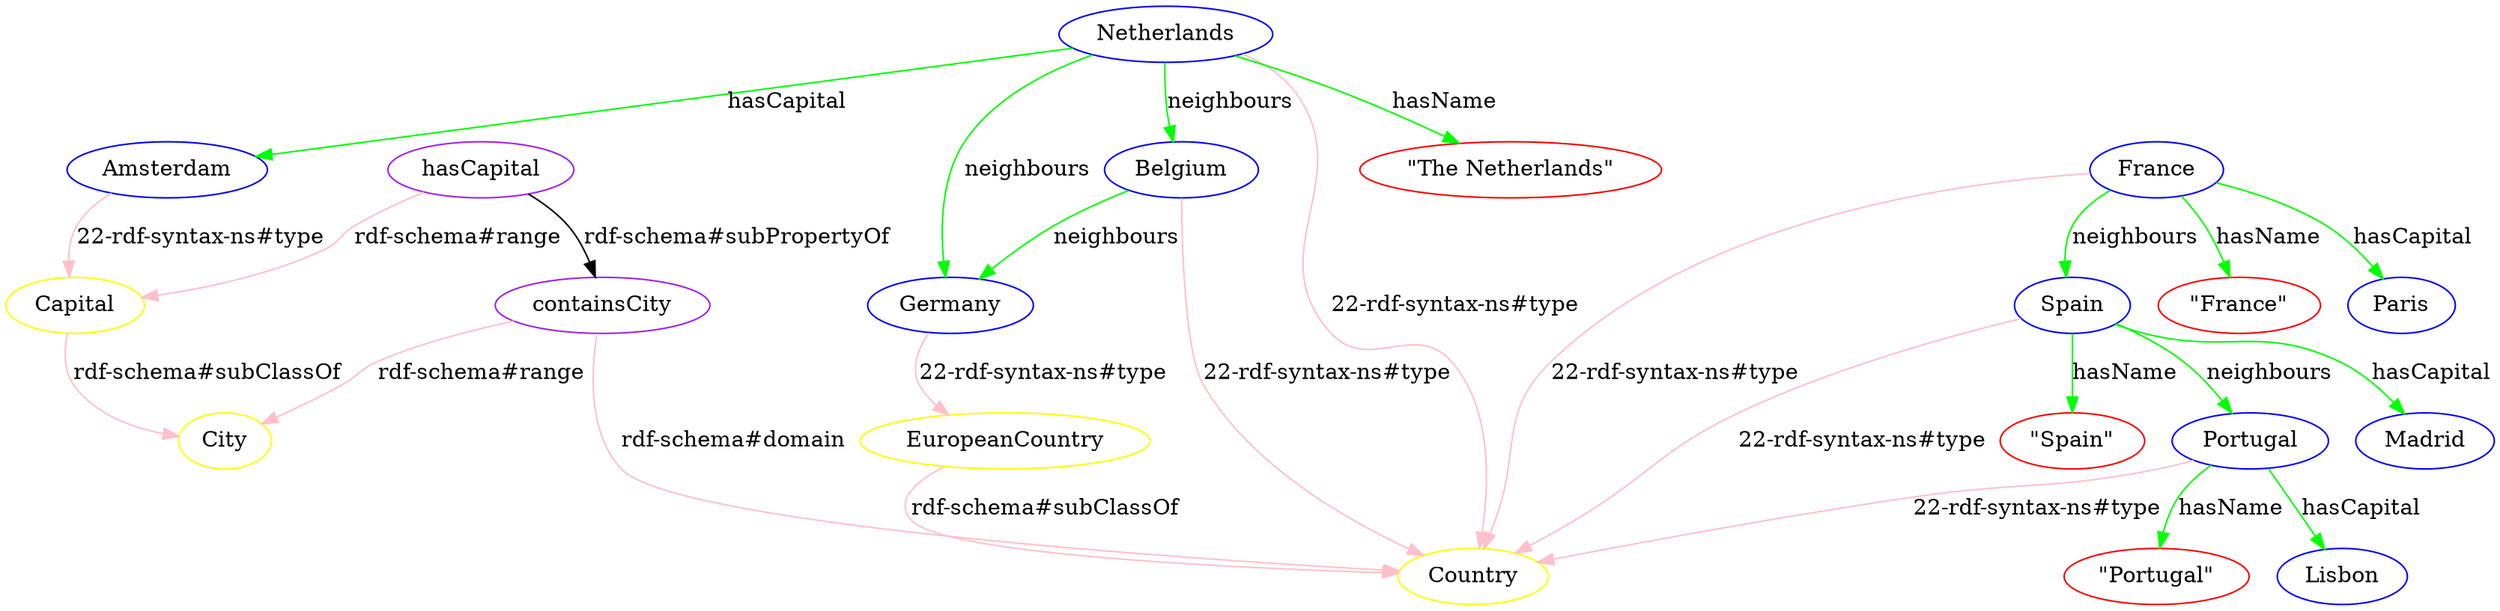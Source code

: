 strict digraph {
	graph [dpi=52]
	containsCity
	City
	containsCity -> City [label="rdf-schema#range"]
	France
	Paris
	France -> Paris [label=hasCapital]
	hasCapital
	containsCity
	hasCapital -> containsCity [label="rdf-schema#subPropertyOf"]
	hasCapital
	Capital
	hasCapital -> Capital [label="rdf-schema#range"]
	Portugal
	Lisbon
	Portugal -> Lisbon [label=hasCapital]
	Spain
	Portugal
	Spain -> Portugal [label=neighbours]
	Belgium
	Country
	Belgium -> Country [label="22-rdf-syntax-ns#type"]
	Spain
	"\"Spain\""
	Spain -> "\"Spain\"" [label=hasName]
	Portugal
	"\"Portugal\""
	Portugal -> "\"Portugal\"" [label=hasName]
	EuropeanCountry
	Country
	EuropeanCountry -> Country [label="rdf-schema#subClassOf"]
	Germany
	EuropeanCountry
	Germany -> EuropeanCountry [label="22-rdf-syntax-ns#type"]
	Netherlands
	Amsterdam
	Netherlands -> Amsterdam [label=hasCapital]
	France
	Spain
	France -> Spain [label=neighbours]
	Netherlands
	"\"The Netherlands\""
	Netherlands -> "\"The Netherlands\"" [label=hasName]
	Netherlands
	Germany
	Netherlands -> Germany [label=neighbours]
	Netherlands
	Belgium
	Netherlands -> Belgium [label=neighbours]
	France
	Country
	France -> Country [label="22-rdf-syntax-ns#type"]
	Capital
	City
	Capital -> City [label="rdf-schema#subClassOf"]
	Spain
	Country
	Spain -> Country [label="22-rdf-syntax-ns#type"]
	Spain
	Madrid
	Spain -> Madrid [label=hasCapital]
	Amsterdam
	Capital
	Amsterdam -> Capital [label="22-rdf-syntax-ns#type"]
	Netherlands
	Country
	Netherlands -> Country [label="22-rdf-syntax-ns#type"]
	Belgium
	Germany
	Belgium -> Germany [label=neighbours]
	containsCity
	Country
	containsCity -> Country [label="rdf-schema#domain"]
	France
	"\"France\""
	France -> "\"France\"" [label=hasName]
	Portugal
	Country
	Portugal -> Country [label="22-rdf-syntax-ns#type"]
	containsCity [color=purple]
	City [color=yellow]
	containsCity -> City [label="rdf-schema#range" color=pink]
	France [color=blue]
	Paris [color=blue]
	France -> Paris [label=hasCapital color=green]
	hasCapital
	containsCity
	hasCapital -> containsCity [label="rdf-schema#subPropertyOf"]
	hasCapital [color=purple]
	Capital [color=yellow]
	hasCapital -> Capital [label="rdf-schema#range" color=pink]
	Portugal [color=blue]
	Lisbon [color=blue]
	Portugal -> Lisbon [label=hasCapital color=green]
	Spain [color=blue]
	Portugal [color=blue]
	Spain -> Portugal [label=neighbours color=green]
	Belgium [color=blue]
	Country [color=yellow]
	Belgium -> Country [label="22-rdf-syntax-ns#type" color=pink]
	Spain [color=blue]
	"\"Spain\"" [color=red]
	Spain -> "\"Spain\"" [label=hasName color=green]
	Portugal [color=blue]
	"\"Portugal\"" [color=red]
	Portugal -> "\"Portugal\"" [label=hasName color=green]
	EuropeanCountry [color=yellow]
	Country [color=yellow]
	EuropeanCountry -> Country [label="rdf-schema#subClassOf" color=pink]
	Germany [color=blue]
	EuropeanCountry [color=yellow]
	Germany -> EuropeanCountry [label="22-rdf-syntax-ns#type" color=pink]
	Netherlands [color=blue]
	Amsterdam [color=blue]
	Netherlands -> Amsterdam [label=hasCapital color=green]
	France [color=blue]
	Spain [color=blue]
	France -> Spain [label=neighbours color=green]
	Netherlands [color=blue]
	"\"The Netherlands\"" [color=red]
	Netherlands -> "\"The Netherlands\"" [label=hasName color=green]
	Netherlands [color=blue]
	Germany [color=blue]
	Netherlands -> Germany [label=neighbours color=green]
	Netherlands [color=blue]
	Belgium [color=blue]
	Netherlands -> Belgium [label=neighbours color=green]
	France [color=blue]
	Country [color=yellow]
	France -> Country [label="22-rdf-syntax-ns#type" color=pink]
	Capital [color=yellow]
	City [color=yellow]
	Capital -> City [label="rdf-schema#subClassOf" color=pink]
	Spain [color=blue]
	Country [color=yellow]
	Spain -> Country [label="22-rdf-syntax-ns#type" color=pink]
	Spain [color=blue]
	Madrid [color=blue]
	Spain -> Madrid [label=hasCapital color=green]
	Amsterdam [color=blue]
	Capital [color=yellow]
	Amsterdam -> Capital [label="22-rdf-syntax-ns#type" color=pink]
	Netherlands [color=blue]
	Country [color=yellow]
	Netherlands -> Country [label="22-rdf-syntax-ns#type" color=pink]
	Belgium [color=blue]
	Germany [color=blue]
	Belgium -> Germany [label=neighbours color=green]
	containsCity [color=purple]
	Country [color=yellow]
	containsCity -> Country [label="rdf-schema#domain" color=pink]
	France [color=blue]
	"\"France\"" [color=red]
	France -> "\"France\"" [label=hasName color=green]
	Portugal [color=blue]
	Country [color=yellow]
	Portugal -> Country [label="22-rdf-syntax-ns#type" color=pink]
}
